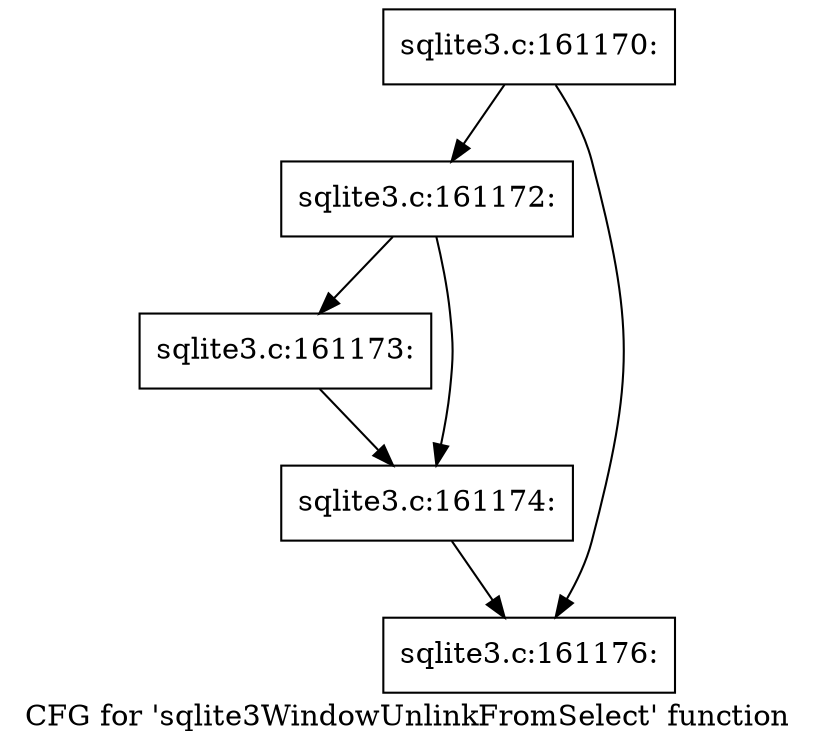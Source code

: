 digraph "CFG for 'sqlite3WindowUnlinkFromSelect' function" {
	label="CFG for 'sqlite3WindowUnlinkFromSelect' function";

	Node0x55c0f67ae6b0 [shape=record,label="{sqlite3.c:161170:}"];
	Node0x55c0f67ae6b0 -> Node0x55c0f7fa32a0;
	Node0x55c0f67ae6b0 -> Node0x55c0f7fa32f0;
	Node0x55c0f7fa32a0 [shape=record,label="{sqlite3.c:161172:}"];
	Node0x55c0f7fa32a0 -> Node0x55c0f7fa6720;
	Node0x55c0f7fa32a0 -> Node0x55c0f7fa6770;
	Node0x55c0f7fa6720 [shape=record,label="{sqlite3.c:161173:}"];
	Node0x55c0f7fa6720 -> Node0x55c0f7fa6770;
	Node0x55c0f7fa6770 [shape=record,label="{sqlite3.c:161174:}"];
	Node0x55c0f7fa6770 -> Node0x55c0f7fa32f0;
	Node0x55c0f7fa32f0 [shape=record,label="{sqlite3.c:161176:}"];
}
